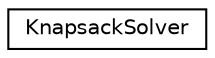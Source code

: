 digraph "Graphical Class Hierarchy"
{
 // LATEX_PDF_SIZE
  edge [fontname="Helvetica",fontsize="10",labelfontname="Helvetica",labelfontsize="10"];
  node [fontname="Helvetica",fontsize="10",shape=record];
  rankdir="LR";
  Node0 [label="KnapsackSolver",height=0.2,width=0.4,color="black", fillcolor="white", style="filled",URL="$classoperations__research_1_1_knapsack_solver.html",tooltip="This library solves knapsack problems."];
}
